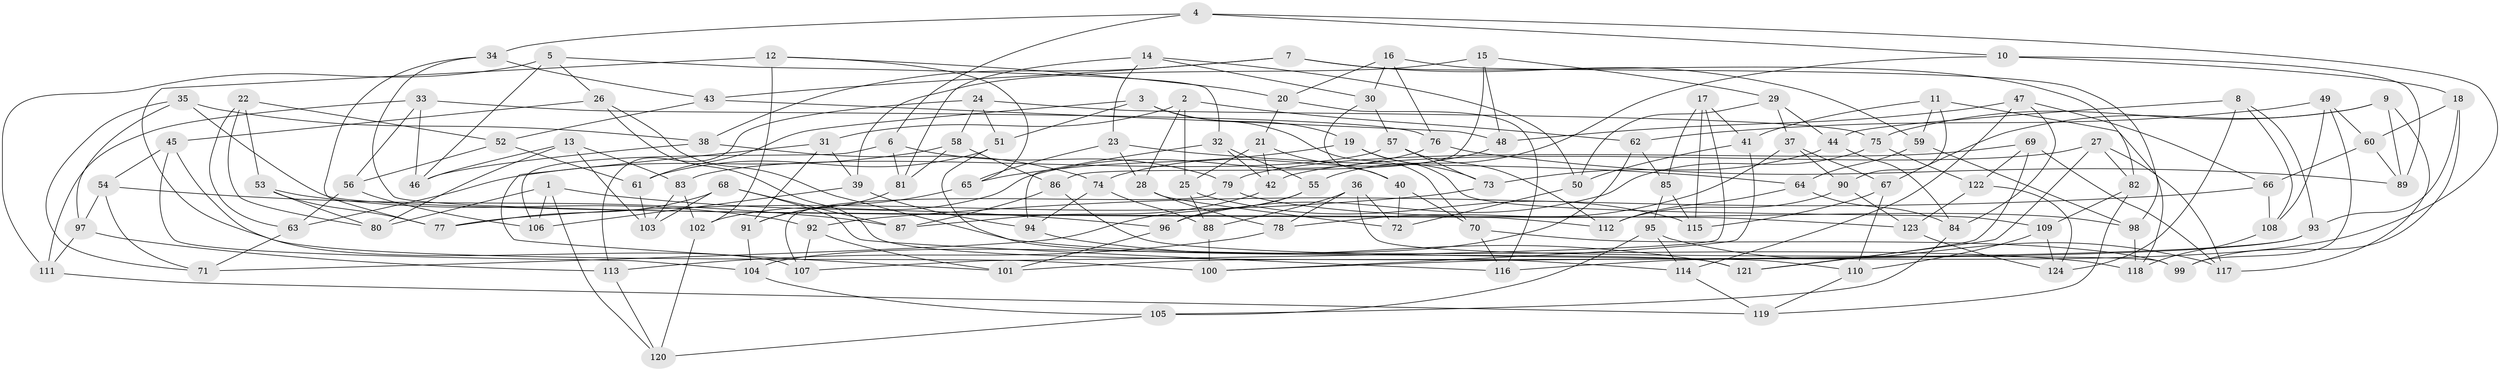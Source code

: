 // Generated by graph-tools (version 1.1) at 2025/50/03/09/25 03:50:57]
// undirected, 124 vertices, 248 edges
graph export_dot {
graph [start="1"]
  node [color=gray90,style=filled];
  1;
  2;
  3;
  4;
  5;
  6;
  7;
  8;
  9;
  10;
  11;
  12;
  13;
  14;
  15;
  16;
  17;
  18;
  19;
  20;
  21;
  22;
  23;
  24;
  25;
  26;
  27;
  28;
  29;
  30;
  31;
  32;
  33;
  34;
  35;
  36;
  37;
  38;
  39;
  40;
  41;
  42;
  43;
  44;
  45;
  46;
  47;
  48;
  49;
  50;
  51;
  52;
  53;
  54;
  55;
  56;
  57;
  58;
  59;
  60;
  61;
  62;
  63;
  64;
  65;
  66;
  67;
  68;
  69;
  70;
  71;
  72;
  73;
  74;
  75;
  76;
  77;
  78;
  79;
  80;
  81;
  82;
  83;
  84;
  85;
  86;
  87;
  88;
  89;
  90;
  91;
  92;
  93;
  94;
  95;
  96;
  97;
  98;
  99;
  100;
  101;
  102;
  103;
  104;
  105;
  106;
  107;
  108;
  109;
  110;
  111;
  112;
  113;
  114;
  115;
  116;
  117;
  118;
  119;
  120;
  121;
  122;
  123;
  124;
  1 -- 80;
  1 -- 120;
  1 -- 96;
  1 -- 106;
  2 -- 25;
  2 -- 31;
  2 -- 62;
  2 -- 28;
  3 -- 61;
  3 -- 70;
  3 -- 19;
  3 -- 51;
  4 -- 116;
  4 -- 34;
  4 -- 10;
  4 -- 6;
  5 -- 26;
  5 -- 111;
  5 -- 32;
  5 -- 46;
  6 -- 81;
  6 -- 79;
  6 -- 106;
  7 -- 59;
  7 -- 43;
  7 -- 82;
  7 -- 38;
  8 -- 44;
  8 -- 108;
  8 -- 124;
  8 -- 93;
  9 -- 67;
  9 -- 75;
  9 -- 117;
  9 -- 89;
  10 -- 89;
  10 -- 55;
  10 -- 18;
  11 -- 41;
  11 -- 118;
  11 -- 59;
  11 -- 90;
  12 -- 20;
  12 -- 102;
  12 -- 100;
  12 -- 65;
  13 -- 80;
  13 -- 103;
  13 -- 46;
  13 -- 83;
  14 -- 50;
  14 -- 23;
  14 -- 30;
  14 -- 81;
  15 -- 48;
  15 -- 39;
  15 -- 86;
  15 -- 29;
  16 -- 30;
  16 -- 76;
  16 -- 98;
  16 -- 20;
  17 -- 85;
  17 -- 41;
  17 -- 107;
  17 -- 115;
  18 -- 60;
  18 -- 99;
  18 -- 93;
  19 -- 65;
  19 -- 73;
  19 -- 109;
  20 -- 116;
  20 -- 21;
  21 -- 25;
  21 -- 42;
  21 -- 40;
  22 -- 80;
  22 -- 63;
  22 -- 53;
  22 -- 52;
  23 -- 64;
  23 -- 65;
  23 -- 28;
  24 -- 51;
  24 -- 58;
  24 -- 113;
  24 -- 75;
  25 -- 115;
  25 -- 88;
  26 -- 114;
  26 -- 45;
  26 -- 118;
  27 -- 42;
  27 -- 82;
  27 -- 121;
  27 -- 117;
  28 -- 72;
  28 -- 78;
  29 -- 50;
  29 -- 44;
  29 -- 37;
  30 -- 40;
  30 -- 57;
  31 -- 101;
  31 -- 39;
  31 -- 91;
  32 -- 55;
  32 -- 94;
  32 -- 42;
  33 -- 111;
  33 -- 56;
  33 -- 46;
  33 -- 76;
  34 -- 112;
  34 -- 43;
  34 -- 77;
  35 -- 123;
  35 -- 38;
  35 -- 71;
  35 -- 97;
  36 -- 72;
  36 -- 88;
  36 -- 99;
  36 -- 78;
  37 -- 78;
  37 -- 90;
  37 -- 67;
  38 -- 74;
  38 -- 46;
  39 -- 106;
  39 -- 94;
  40 -- 72;
  40 -- 70;
  41 -- 100;
  41 -- 50;
  42 -- 87;
  43 -- 52;
  43 -- 48;
  44 -- 73;
  44 -- 84;
  45 -- 54;
  45 -- 107;
  45 -- 104;
  47 -- 114;
  47 -- 48;
  47 -- 84;
  47 -- 66;
  48 -- 74;
  49 -- 99;
  49 -- 108;
  49 -- 60;
  49 -- 62;
  50 -- 72;
  51 -- 121;
  51 -- 61;
  52 -- 56;
  52 -- 61;
  53 -- 92;
  53 -- 77;
  53 -- 80;
  54 -- 71;
  54 -- 87;
  54 -- 97;
  55 -- 71;
  55 -- 96;
  56 -- 106;
  56 -- 63;
  57 -- 83;
  57 -- 112;
  57 -- 73;
  58 -- 63;
  58 -- 81;
  58 -- 86;
  59 -- 64;
  59 -- 98;
  60 -- 66;
  60 -- 89;
  61 -- 103;
  62 -- 85;
  62 -- 104;
  63 -- 71;
  64 -- 112;
  64 -- 84;
  65 -- 91;
  66 -- 92;
  66 -- 108;
  67 -- 115;
  67 -- 110;
  68 -- 116;
  68 -- 103;
  68 -- 87;
  68 -- 77;
  69 -- 79;
  69 -- 117;
  69 -- 122;
  69 -- 121;
  70 -- 116;
  70 -- 99;
  73 -- 77;
  74 -- 94;
  74 -- 88;
  75 -- 122;
  75 -- 96;
  76 -- 89;
  76 -- 102;
  78 -- 113;
  79 -- 98;
  79 -- 107;
  81 -- 91;
  82 -- 119;
  82 -- 109;
  83 -- 102;
  83 -- 103;
  84 -- 105;
  85 -- 95;
  85 -- 115;
  86 -- 87;
  86 -- 110;
  88 -- 100;
  90 -- 123;
  90 -- 112;
  91 -- 104;
  92 -- 107;
  92 -- 101;
  93 -- 101;
  93 -- 100;
  94 -- 121;
  95 -- 105;
  95 -- 117;
  95 -- 114;
  96 -- 101;
  97 -- 113;
  97 -- 111;
  98 -- 118;
  102 -- 120;
  104 -- 105;
  105 -- 120;
  108 -- 118;
  109 -- 110;
  109 -- 124;
  110 -- 119;
  111 -- 119;
  113 -- 120;
  114 -- 119;
  122 -- 124;
  122 -- 123;
  123 -- 124;
}
